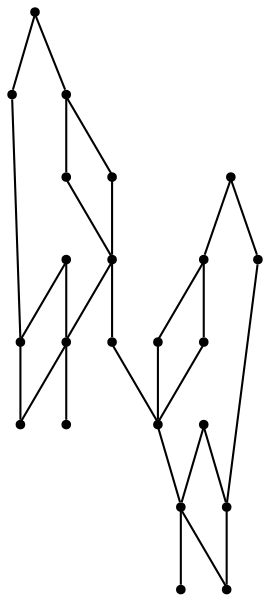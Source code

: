 graph {
  node [shape=point,comment="{\"directed\":false,\"doi\":\"10.1007/978-3-031-22203-0_12\",\"figure\":\"9 (9)\"}"]

  v0 [pos="618.5776829675974,1213.4968497109585"]
  v1 [pos="618.5776829675974,1130.3867571524622"]
  v2 [pos="618.5776829675974,1296.6090883522502"]
  v3 [pos="577.0179782533168,1130.3867571524622"]
  v4 [pos="577.0194248898194,1088.8295806873284"]
  v5 [pos="577.0179782533169,1213.4968497109587"]
  v6 [pos="493.90784478518714,1213.4968497109585"]
  v7 [pos="493.90784478518714,1130.3867571524622"]
  v8 [pos="493.90784478518714,1047.271370923071"]
  v9 [pos="410.79460343314247,1047.271370923071"]
  v10 [pos="452.3481003281454,1130.3867571524622"]
  v11 [pos="452.3481003281454,1213.4968497109587"]
  v12 [pos="452.3481003281454,1296.6090883522502"]
  v13 [pos="410.79460343314247,964.1601973747222"]
  v14 [pos="410.79460343314247,922.6031003941364"]
  v15 [pos="452.3497854212144,964.1613101583939"]
  v16 [pos="410.79460343314247,1088.8285950789336"]
  v17 [pos="327.6782383000784,922.6031003941364"]
  v18 [pos="327.6782383000784,964.1601973747222"]
  v19 [pos="327.6782383000784,1047.271370923071"]
  v20 [pos="327.6782383000784,1088.8285950789336"]
  v21 [pos="244.5681247033293,922.6031003941364"]
  v22 [pos="244.5681247033293,1088.8285950789336"]

  v0 -- v1 [id="-1",pos="618.5776829675974,1213.4968497109585 618.5776829675974,1130.3867571524622 618.5776829675974,1130.3867571524622 618.5776829675974,1130.3867571524622"]
  v22 -- v20 [id="-2",pos="244.5681247033293,1088.8285950789336 327.6782383000784,1088.8285950789336 327.6782383000784,1088.8285950789336 327.6782383000784,1088.8285950789336"]
  v20 -- v16 [id="-3",pos="327.6782383000784,1088.8285950789336 410.79460343314247,1088.8285950789336 410.79460343314247,1088.8285950789336 410.79460343314247,1088.8285950789336"]
  v22 -- v21 [id="-4",pos="244.5681247033293,1088.8285950789336 244.5681247033293,922.6031003941364 244.5681247033293,922.6031003941364 244.5681247033293,922.6031003941364"]
  v21 -- v17 [id="-5",pos="244.5681247033293,922.6031003941364 327.6782383000784,922.6031003941364 327.6782383000784,922.6031003941364 327.6782383000784,922.6031003941364"]
  v17 -- v14 [id="-6",pos="327.6782383000784,922.6031003941364 410.79460343314247,922.6031003941364 410.79460343314247,922.6031003941364 410.79460343314247,922.6031003941364"]
  v20 -- v19 [id="-8",pos="327.6782383000784,1088.8285950789336 327.6782383000784,1047.271370923071 327.6782383000784,1047.271370923071 327.6782383000784,1047.271370923071"]
  v19 -- v9 [id="-9",pos="327.6782383000784,1047.271370923071 410.79460343314247,1047.271370923071 410.79460343314247,1047.271370923071 410.79460343314247,1047.271370923071"]
  v18 -- v13 [id="-10",pos="327.6782383000784,964.1601973747222 410.79460343314247,964.1601973747222 410.79460343314247,964.1601973747222 410.79460343314247,964.1601973747222"]
  v18 -- v17 [id="-11",pos="327.6782383000784,964.1601973747222 327.6782383000784,922.6031003941364 327.6782383000784,922.6031003941364 327.6782383000784,922.6031003941364"]
  v16 -- v9 [id="-13",pos="410.79460343314247,1088.8285950789336 410.79460343314247,1047.271370923071 410.79460343314247,1047.271370923071 410.79460343314247,1047.271370923071"]
  v9 -- v13 [id="-14",pos="410.79460343314247,1047.271370923071 410.79460343314247,964.1601973747222 410.79460343314247,964.1601973747222 410.79460343314247,964.1601973747222"]
  v13 -- v14 [id="-15",pos="410.79460343314247,964.1601973747222 410.79460343314247,922.6031003941364 410.79460343314247,922.6031003941364 410.79460343314247,922.6031003941364"]
  v13 -- v15 [id="-17",pos="410.79460343314247,964.1601973747222 452.3497854212144,964.1613101583939 452.3497854212144,964.1613101583939 452.3497854212144,964.1613101583939"]
  v2 -- v0 [id="-20",pos="618.5776829675974,1296.6090883522502 618.5776829675974,1213.4968497109585 618.5776829675974,1213.4968497109585 618.5776829675974,1213.4968497109585"]
  v3 -- v1 [id="-21",pos="577.0179782533168,1130.3867571524622 618.5776829675974,1130.3867571524622 618.5776829675974,1130.3867571524622 618.5776829675974,1130.3867571524622"]
  v12 -- v2 [id="-22",pos="452.3481003281454,1296.6090883522502 618.5776829675974,1296.6090883522502 618.5776829675974,1296.6090883522502 618.5776829675974,1296.6090883522502"]
  v12 -- v11 [id="-23",pos="452.3481003281454,1296.6090883522502 452.3481003281454,1213.4968497109587 452.3481003281454,1213.4968497109587 452.3481003281454,1213.4968497109587"]
  v11 -- v10 [id="-24",pos="452.3481003281454,1213.4968497109587 452.3481003281454,1130.3867571524622 452.3481003281454,1130.3867571524622 452.3481003281454,1130.3867571524622"]
  v11 -- v6 [id="-25",pos="452.3481003281454,1213.4968497109587 493.90784478518714,1213.4968497109585 493.90784478518714,1213.4968497109585 493.90784478518714,1213.4968497109585"]
  v10 -- v7 [id="-27",pos="452.3481003281454,1130.3867571524622 493.90784478518714,1130.3867571524622 493.90784478518714,1130.3867571524622 493.90784478518714,1130.3867571524622"]
  v7 -- v3 [id="-28",pos="493.90784478518714,1130.3867571524622 577.0179782533168,1130.3867571524622 577.0179782533168,1130.3867571524622 577.0179782533168,1130.3867571524622"]
  v7 -- v8 [id="-31",pos="493.90784478518714,1130.3867571524622 493.90784478518714,1047.271370923071 493.90784478518714,1047.271370923071 493.90784478518714,1047.271370923071"]
  v8 -- v9 [id="-32",pos="493.90784478518714,1047.271370923071 410.79460343314247,1047.271370923071 410.79460343314247,1047.271370923071 410.79460343314247,1047.271370923071"]
  v6 -- v7 [id="-33",pos="493.90784478518714,1213.4968497109585 493.90784478518714,1130.3867571524622 493.90784478518714,1130.3867571524622 493.90784478518714,1130.3867571524622"]
  v3 -- v4 [id="-34",pos="577.0179782533168,1130.3867571524622 577.0194248898194,1088.8295806873284 577.0194248898194,1088.8295806873284 577.0194248898194,1088.8295806873284"]
  v5 -- v0 [id="-35",pos="577.0179782533169,1213.4968497109587 618.5776829675974,1213.4968497109585 618.5776829675974,1213.4968497109585 618.5776829675974,1213.4968497109585"]
  v5 -- v3 [id="-36",pos="577.0179782533169,1213.4968497109587 577.0179782533168,1130.3867571524622 577.0179782533168,1130.3867571524622 577.0179782533168,1130.3867571524622"]
}